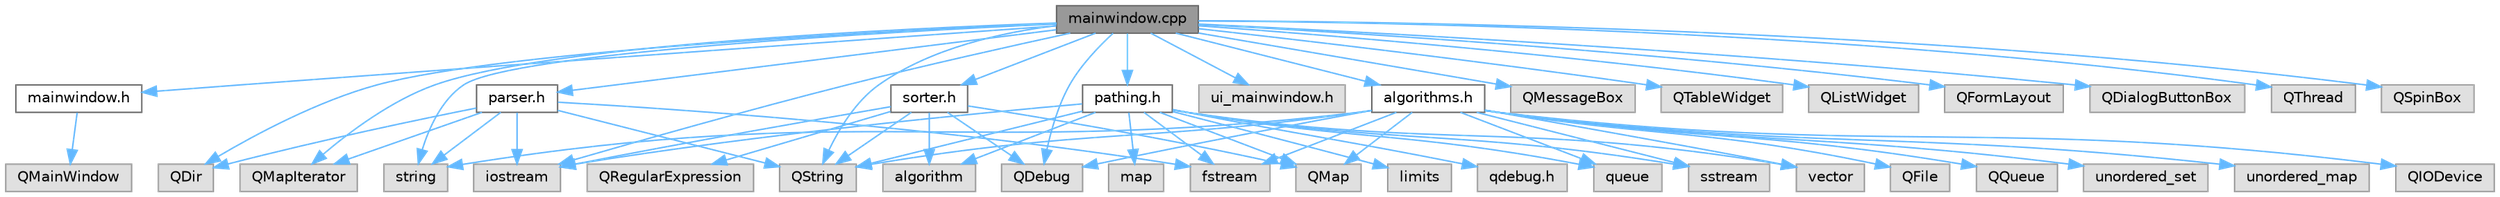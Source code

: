 digraph "mainwindow.cpp"
{
 // LATEX_PDF_SIZE
  bgcolor="transparent";
  edge [fontname=Helvetica,fontsize=10,labelfontname=Helvetica,labelfontsize=10];
  node [fontname=Helvetica,fontsize=10,shape=box,height=0.2,width=0.4];
  Node1 [id="Node000001",label="mainwindow.cpp",height=0.2,width=0.4,color="gray40", fillcolor="grey60", style="filled", fontcolor="black",tooltip=" "];
  Node1 -> Node2 [id="edge57_Node000001_Node000002",color="steelblue1",style="solid",tooltip=" "];
  Node2 [id="Node000002",label="mainwindow.h",height=0.2,width=0.4,color="grey40", fillcolor="white", style="filled",URL="$mainwindow_8h.html",tooltip=" "];
  Node2 -> Node3 [id="edge58_Node000002_Node000003",color="steelblue1",style="solid",tooltip=" "];
  Node3 [id="Node000003",label="QMainWindow",height=0.2,width=0.4,color="grey60", fillcolor="#E0E0E0", style="filled",tooltip=" "];
  Node1 -> Node4 [id="edge59_Node000001_Node000004",color="steelblue1",style="solid",tooltip=" "];
  Node4 [id="Node000004",label="parser.h",height=0.2,width=0.4,color="grey40", fillcolor="white", style="filled",URL="$parser_8h.html",tooltip=" "];
  Node4 -> Node5 [id="edge60_Node000004_Node000005",color="steelblue1",style="solid",tooltip=" "];
  Node5 [id="Node000005",label="QDir",height=0.2,width=0.4,color="grey60", fillcolor="#E0E0E0", style="filled",tooltip=" "];
  Node4 -> Node6 [id="edge61_Node000004_Node000006",color="steelblue1",style="solid",tooltip=" "];
  Node6 [id="Node000006",label="QMapIterator",height=0.2,width=0.4,color="grey60", fillcolor="#E0E0E0", style="filled",tooltip=" "];
  Node4 -> Node7 [id="edge62_Node000004_Node000007",color="steelblue1",style="solid",tooltip=" "];
  Node7 [id="Node000007",label="QString",height=0.2,width=0.4,color="grey60", fillcolor="#E0E0E0", style="filled",tooltip=" "];
  Node4 -> Node8 [id="edge63_Node000004_Node000008",color="steelblue1",style="solid",tooltip=" "];
  Node8 [id="Node000008",label="fstream",height=0.2,width=0.4,color="grey60", fillcolor="#E0E0E0", style="filled",tooltip=" "];
  Node4 -> Node9 [id="edge64_Node000004_Node000009",color="steelblue1",style="solid",tooltip=" "];
  Node9 [id="Node000009",label="iostream",height=0.2,width=0.4,color="grey60", fillcolor="#E0E0E0", style="filled",tooltip=" "];
  Node4 -> Node10 [id="edge65_Node000004_Node000010",color="steelblue1",style="solid",tooltip=" "];
  Node10 [id="Node000010",label="string",height=0.2,width=0.4,color="grey60", fillcolor="#E0E0E0", style="filled",tooltip=" "];
  Node1 -> Node11 [id="edge66_Node000001_Node000011",color="steelblue1",style="solid",tooltip=" "];
  Node11 [id="Node000011",label="sorter.h",height=0.2,width=0.4,color="grey40", fillcolor="white", style="filled",URL="$sorter_8h.html",tooltip=" "];
  Node11 -> Node12 [id="edge67_Node000011_Node000012",color="steelblue1",style="solid",tooltip=" "];
  Node12 [id="Node000012",label="QDebug",height=0.2,width=0.4,color="grey60", fillcolor="#E0E0E0", style="filled",tooltip=" "];
  Node11 -> Node9 [id="edge68_Node000011_Node000009",color="steelblue1",style="solid",tooltip=" "];
  Node11 -> Node7 [id="edge69_Node000011_Node000007",color="steelblue1",style="solid",tooltip=" "];
  Node11 -> Node13 [id="edge70_Node000011_Node000013",color="steelblue1",style="solid",tooltip=" "];
  Node13 [id="Node000013",label="QMap",height=0.2,width=0.4,color="grey60", fillcolor="#E0E0E0", style="filled",tooltip=" "];
  Node11 -> Node14 [id="edge71_Node000011_Node000014",color="steelblue1",style="solid",tooltip=" "];
  Node14 [id="Node000014",label="algorithm",height=0.2,width=0.4,color="grey60", fillcolor="#E0E0E0", style="filled",tooltip=" "];
  Node11 -> Node15 [id="edge72_Node000011_Node000015",color="steelblue1",style="solid",tooltip=" "];
  Node15 [id="Node000015",label="QRegularExpression",height=0.2,width=0.4,color="grey60", fillcolor="#E0E0E0", style="filled",tooltip=" "];
  Node1 -> Node16 [id="edge73_Node000001_Node000016",color="steelblue1",style="solid",tooltip=" "];
  Node16 [id="Node000016",label="pathing.h",height=0.2,width=0.4,color="grey40", fillcolor="white", style="filled",URL="$pathing_8h.html",tooltip=" "];
  Node16 -> Node17 [id="edge74_Node000016_Node000017",color="steelblue1",style="solid",tooltip=" "];
  Node17 [id="Node000017",label="qdebug.h",height=0.2,width=0.4,color="grey60", fillcolor="#E0E0E0", style="filled",tooltip=" "];
  Node16 -> Node9 [id="edge75_Node000016_Node000009",color="steelblue1",style="solid",tooltip=" "];
  Node16 -> Node8 [id="edge76_Node000016_Node000008",color="steelblue1",style="solid",tooltip=" "];
  Node16 -> Node18 [id="edge77_Node000016_Node000018",color="steelblue1",style="solid",tooltip=" "];
  Node18 [id="Node000018",label="sstream",height=0.2,width=0.4,color="grey60", fillcolor="#E0E0E0", style="filled",tooltip=" "];
  Node16 -> Node19 [id="edge78_Node000016_Node000019",color="steelblue1",style="solid",tooltip=" "];
  Node19 [id="Node000019",label="vector",height=0.2,width=0.4,color="grey60", fillcolor="#E0E0E0", style="filled",tooltip=" "];
  Node16 -> Node20 [id="edge79_Node000016_Node000020",color="steelblue1",style="solid",tooltip=" "];
  Node20 [id="Node000020",label="map",height=0.2,width=0.4,color="grey60", fillcolor="#E0E0E0", style="filled",tooltip=" "];
  Node16 -> Node21 [id="edge80_Node000016_Node000021",color="steelblue1",style="solid",tooltip=" "];
  Node21 [id="Node000021",label="queue",height=0.2,width=0.4,color="grey60", fillcolor="#E0E0E0", style="filled",tooltip=" "];
  Node16 -> Node22 [id="edge81_Node000016_Node000022",color="steelblue1",style="solid",tooltip=" "];
  Node22 [id="Node000022",label="limits",height=0.2,width=0.4,color="grey60", fillcolor="#E0E0E0", style="filled",tooltip=" "];
  Node16 -> Node14 [id="edge82_Node000016_Node000014",color="steelblue1",style="solid",tooltip=" "];
  Node16 -> Node7 [id="edge83_Node000016_Node000007",color="steelblue1",style="solid",tooltip=" "];
  Node16 -> Node13 [id="edge84_Node000016_Node000013",color="steelblue1",style="solid",tooltip=" "];
  Node1 -> Node23 [id="edge85_Node000001_Node000023",color="steelblue1",style="solid",tooltip=" "];
  Node23 [id="Node000023",label="ui_mainwindow.h",height=0.2,width=0.4,color="grey60", fillcolor="#E0E0E0", style="filled",tooltip=" "];
  Node1 -> Node24 [id="edge86_Node000001_Node000024",color="steelblue1",style="solid",tooltip=" "];
  Node24 [id="Node000024",label="algorithms.h",height=0.2,width=0.4,color="grey40", fillcolor="white", style="filled",URL="$algorithms_8h.html",tooltip="This file contains the declaration of various algorithms and helper functions."];
  Node24 -> Node12 [id="edge87_Node000024_Node000012",color="steelblue1",style="solid",tooltip=" "];
  Node24 -> Node7 [id="edge88_Node000024_Node000007",color="steelblue1",style="solid",tooltip=" "];
  Node24 -> Node13 [id="edge89_Node000024_Node000013",color="steelblue1",style="solid",tooltip=" "];
  Node24 -> Node25 [id="edge90_Node000024_Node000025",color="steelblue1",style="solid",tooltip=" "];
  Node25 [id="Node000025",label="QIODevice",height=0.2,width=0.4,color="grey60", fillcolor="#E0E0E0", style="filled",tooltip=" "];
  Node24 -> Node26 [id="edge91_Node000024_Node000026",color="steelblue1",style="solid",tooltip=" "];
  Node26 [id="Node000026",label="QFile",height=0.2,width=0.4,color="grey60", fillcolor="#E0E0E0", style="filled",tooltip=" "];
  Node24 -> Node21 [id="edge92_Node000024_Node000021",color="steelblue1",style="solid",tooltip=" "];
  Node24 -> Node27 [id="edge93_Node000024_Node000027",color="steelblue1",style="solid",tooltip=" "];
  Node27 [id="Node000027",label="QQueue",height=0.2,width=0.4,color="grey60", fillcolor="#E0E0E0", style="filled",tooltip=" "];
  Node24 -> Node28 [id="edge94_Node000024_Node000028",color="steelblue1",style="solid",tooltip=" "];
  Node28 [id="Node000028",label="unordered_set",height=0.2,width=0.4,color="grey60", fillcolor="#E0E0E0", style="filled",tooltip=" "];
  Node24 -> Node8 [id="edge95_Node000024_Node000008",color="steelblue1",style="solid",tooltip=" "];
  Node24 -> Node18 [id="edge96_Node000024_Node000018",color="steelblue1",style="solid",tooltip=" "];
  Node24 -> Node10 [id="edge97_Node000024_Node000010",color="steelblue1",style="solid",tooltip=" "];
  Node24 -> Node19 [id="edge98_Node000024_Node000019",color="steelblue1",style="solid",tooltip=" "];
  Node24 -> Node29 [id="edge99_Node000024_Node000029",color="steelblue1",style="solid",tooltip=" "];
  Node29 [id="Node000029",label="unordered_map",height=0.2,width=0.4,color="grey60", fillcolor="#E0E0E0", style="filled",tooltip=" "];
  Node1 -> Node5 [id="edge100_Node000001_Node000005",color="steelblue1",style="solid",tooltip=" "];
  Node1 -> Node6 [id="edge101_Node000001_Node000006",color="steelblue1",style="solid",tooltip=" "];
  Node1 -> Node30 [id="edge102_Node000001_Node000030",color="steelblue1",style="solid",tooltip=" "];
  Node30 [id="Node000030",label="QMessageBox",height=0.2,width=0.4,color="grey60", fillcolor="#E0E0E0", style="filled",tooltip=" "];
  Node1 -> Node7 [id="edge103_Node000001_Node000007",color="steelblue1",style="solid",tooltip=" "];
  Node1 -> Node31 [id="edge104_Node000001_Node000031",color="steelblue1",style="solid",tooltip=" "];
  Node31 [id="Node000031",label="QTableWidget",height=0.2,width=0.4,color="grey60", fillcolor="#E0E0E0", style="filled",tooltip=" "];
  Node1 -> Node32 [id="edge105_Node000001_Node000032",color="steelblue1",style="solid",tooltip=" "];
  Node32 [id="Node000032",label="QListWidget",height=0.2,width=0.4,color="grey60", fillcolor="#E0E0E0", style="filled",tooltip=" "];
  Node1 -> Node12 [id="edge106_Node000001_Node000012",color="steelblue1",style="solid",tooltip=" "];
  Node1 -> Node33 [id="edge107_Node000001_Node000033",color="steelblue1",style="solid",tooltip=" "];
  Node33 [id="Node000033",label="QFormLayout",height=0.2,width=0.4,color="grey60", fillcolor="#E0E0E0", style="filled",tooltip=" "];
  Node1 -> Node34 [id="edge108_Node000001_Node000034",color="steelblue1",style="solid",tooltip=" "];
  Node34 [id="Node000034",label="QDialogButtonBox",height=0.2,width=0.4,color="grey60", fillcolor="#E0E0E0", style="filled",tooltip=" "];
  Node1 -> Node35 [id="edge109_Node000001_Node000035",color="steelblue1",style="solid",tooltip=" "];
  Node35 [id="Node000035",label="QThread",height=0.2,width=0.4,color="grey60", fillcolor="#E0E0E0", style="filled",tooltip=" "];
  Node1 -> Node36 [id="edge110_Node000001_Node000036",color="steelblue1",style="solid",tooltip=" "];
  Node36 [id="Node000036",label="QSpinBox",height=0.2,width=0.4,color="grey60", fillcolor="#E0E0E0", style="filled",tooltip=" "];
  Node1 -> Node9 [id="edge111_Node000001_Node000009",color="steelblue1",style="solid",tooltip=" "];
  Node1 -> Node10 [id="edge112_Node000001_Node000010",color="steelblue1",style="solid",tooltip=" "];
}
